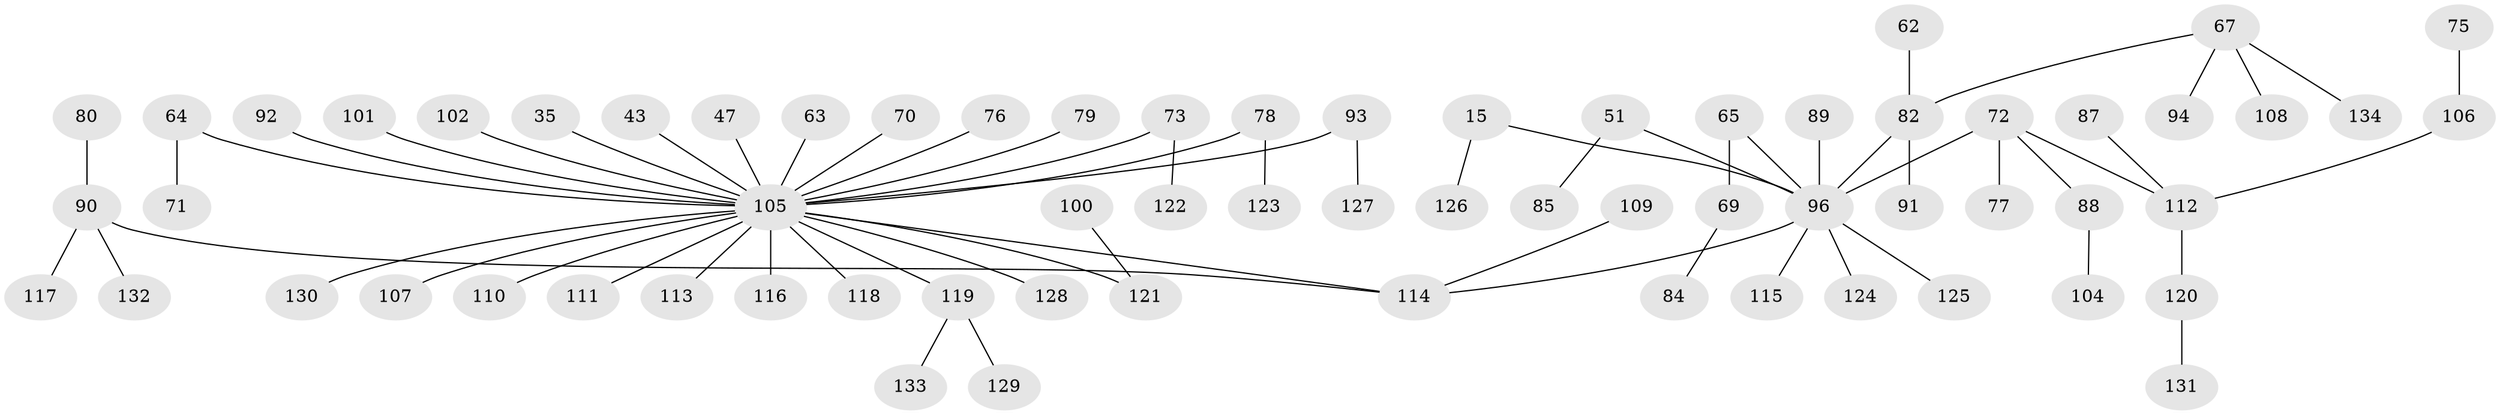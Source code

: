 // original degree distribution, {3: 0.12686567164179105, 7: 0.007462686567164179, 5: 0.022388059701492536, 4: 0.07462686567164178, 1: 0.48507462686567165, 2: 0.26119402985074625, 6: 0.022388059701492536}
// Generated by graph-tools (version 1.1) at 2025/52/03/09/25 04:52:23]
// undirected, 67 vertices, 66 edges
graph export_dot {
graph [start="1"]
  node [color=gray90,style=filled];
  15;
  35;
  43;
  47;
  51;
  62;
  63;
  64;
  65;
  67 [super="+39+60"];
  69;
  70;
  71;
  72 [super="+50"];
  73;
  75;
  76;
  77;
  78;
  79;
  80;
  82 [super="+46"];
  84;
  85;
  87;
  88;
  89;
  90 [super="+66+48"];
  91;
  92;
  93;
  94;
  96 [super="+45+38"];
  100;
  101;
  102;
  104;
  105 [super="+99+53+54+74+97"];
  106 [super="+57"];
  107;
  108;
  109;
  110;
  111;
  112 [super="+59"];
  113;
  114 [super="+95"];
  115;
  116;
  117;
  118;
  119 [super="+83+103"];
  120 [super="+98"];
  121 [super="+81"];
  122;
  123;
  124;
  125;
  126;
  127;
  128;
  129;
  130;
  131;
  132;
  133;
  134;
  15 -- 126;
  15 -- 96;
  35 -- 105;
  43 -- 105;
  47 -- 105;
  51 -- 85;
  51 -- 96;
  62 -- 82;
  63 -- 105;
  64 -- 71;
  64 -- 105;
  65 -- 69;
  65 -- 96;
  67 -- 134;
  67 -- 94;
  67 -- 108;
  67 -- 82;
  69 -- 84;
  70 -- 105;
  72 -- 96;
  72 -- 88;
  72 -- 77;
  72 -- 112;
  73 -- 122;
  73 -- 105;
  75 -- 106;
  76 -- 105;
  78 -- 123;
  78 -- 105;
  79 -- 105;
  80 -- 90;
  82 -- 96;
  82 -- 91;
  87 -- 112;
  88 -- 104;
  89 -- 96;
  90 -- 132;
  90 -- 117;
  90 -- 114;
  92 -- 105;
  93 -- 127;
  93 -- 105;
  96 -- 115;
  96 -- 124;
  96 -- 125;
  96 -- 114;
  100 -- 121;
  101 -- 105;
  102 -- 105;
  105 -- 128;
  105 -- 130;
  105 -- 107;
  105 -- 111;
  105 -- 113;
  105 -- 116;
  105 -- 110;
  105 -- 118;
  105 -- 121;
  105 -- 119;
  105 -- 114;
  106 -- 112;
  109 -- 114;
  112 -- 120;
  119 -- 133;
  119 -- 129;
  120 -- 131;
}
